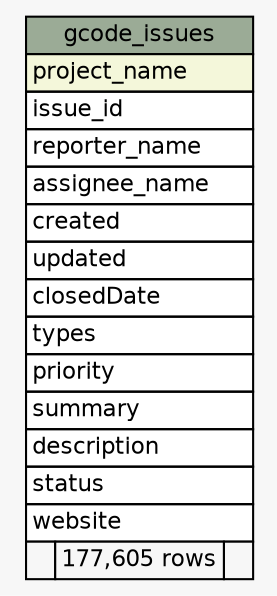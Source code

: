 // dot 2.20.2 on Linux 2.6.32-42-generic-pae
// SchemaSpy rev 590
digraph "gcode_issues" {
  graph [
    rankdir="RL"
    bgcolor="#f7f7f7"
    nodesep="0.18"
    ranksep="0.46"
    fontname="Helvetica"
    fontsize="11"
  ];
  node [
    fontname="Helvetica"
    fontsize="11"
    shape="plaintext"
  ];
  edge [
    arrowsize="0.8"
  ];
  "gcode_issues" [
    label=<
    <TABLE BORDER="0" CELLBORDER="1" CELLSPACING="0" BGCOLOR="#ffffff">
      <TR><TD COLSPAN="3" BGCOLOR="#9bab96" ALIGN="CENTER">gcode_issues</TD></TR>
      <TR><TD PORT="project_name" COLSPAN="3" BGCOLOR="#f4f7da" ALIGN="LEFT">project_name</TD></TR>
      <TR><TD PORT="issue_id" COLSPAN="3" ALIGN="LEFT">issue_id</TD></TR>
      <TR><TD PORT="reporter_name" COLSPAN="3" ALIGN="LEFT">reporter_name</TD></TR>
      <TR><TD PORT="assignee_name" COLSPAN="3" ALIGN="LEFT">assignee_name</TD></TR>
      <TR><TD PORT="created" COLSPAN="3" ALIGN="LEFT">created</TD></TR>
      <TR><TD PORT="updated" COLSPAN="3" ALIGN="LEFT">updated</TD></TR>
      <TR><TD PORT="closedDate" COLSPAN="3" ALIGN="LEFT">closedDate</TD></TR>
      <TR><TD PORT="types" COLSPAN="3" ALIGN="LEFT">types</TD></TR>
      <TR><TD PORT="priority" COLSPAN="3" ALIGN="LEFT">priority</TD></TR>
      <TR><TD PORT="summary" COLSPAN="3" ALIGN="LEFT">summary</TD></TR>
      <TR><TD PORT="description" COLSPAN="3" ALIGN="LEFT">description</TD></TR>
      <TR><TD PORT="status" COLSPAN="3" ALIGN="LEFT">status</TD></TR>
      <TR><TD PORT="website" COLSPAN="3" ALIGN="LEFT">website</TD></TR>
      <TR><TD ALIGN="LEFT" BGCOLOR="#f7f7f7">  </TD><TD ALIGN="RIGHT" BGCOLOR="#f7f7f7">177,605 rows</TD><TD ALIGN="RIGHT" BGCOLOR="#f7f7f7">  </TD></TR>
    </TABLE>>
    URL="tables/gcode_issues.html"
    tooltip="gcode_issues"
  ];
}
